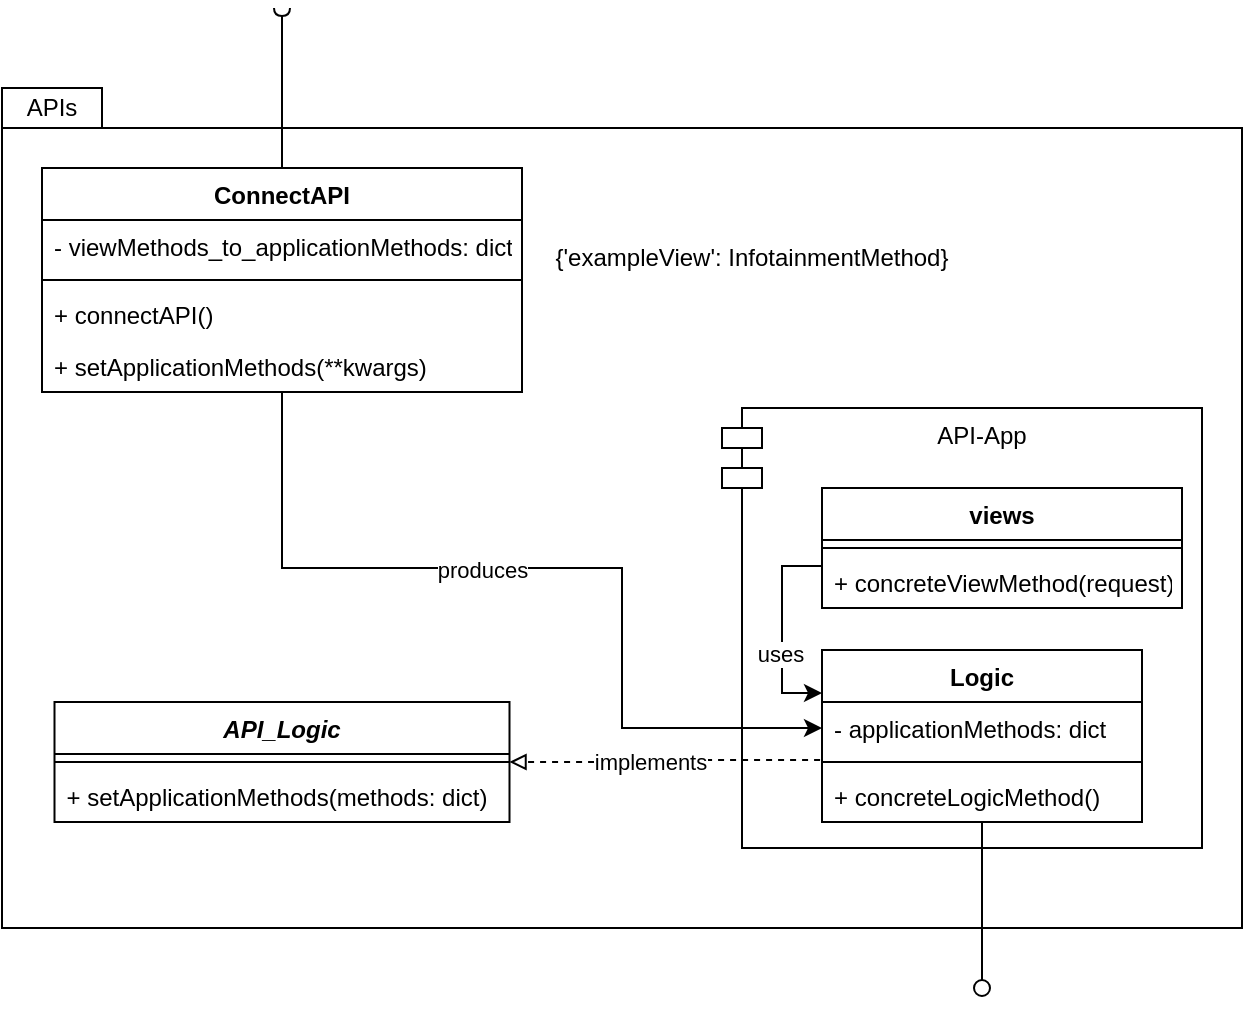 <mxfile version="20.5.3" type="embed"><diagram id="23iRSUPoRavnBvh4doch" name="Page-1"><mxGraphModel dx="1275" dy="814" grid="1" gridSize="10" guides="1" tooltips="1" connect="1" arrows="1" fold="1" page="1" pageScale="1" pageWidth="827" pageHeight="1169" math="0" shadow="0"><root><mxCell id="0"/><mxCell id="1" parent="0"/><mxCell id="7" value="" style="shape=folder;fontStyle=1;spacingTop=10;tabWidth=50;tabHeight=20;tabPosition=left;html=1;" vertex="1" parent="1"><mxGeometry x="150" y="130" width="620" height="420" as="geometry"/></mxCell><mxCell id="16" value="API-App" style="shape=module;align=left;spacingLeft=20;align=center;verticalAlign=top;" vertex="1" parent="1"><mxGeometry x="510" y="290" width="240" height="220" as="geometry"/></mxCell><mxCell id="27" style="edgeStyle=orthogonalEdgeStyle;rounded=0;orthogonalLoop=1;jettySize=auto;html=1;endArrow=classic;endFill=1;entryX=0;entryY=0.5;entryDx=0;entryDy=0;" edge="1" parent="1" source="2" target="20"><mxGeometry relative="1" as="geometry"><Array as="points"><mxPoint x="290" y="370"/><mxPoint x="460" y="370"/><mxPoint x="460" y="450"/></Array></mxGeometry></mxCell><mxCell id="35" value="produces" style="edgeLabel;html=1;align=center;verticalAlign=middle;resizable=0;points=[];" vertex="1" connectable="0" parent="27"><mxGeometry x="-0.046" y="-1" relative="1" as="geometry"><mxPoint x="-21" as="offset"/></mxGeometry></mxCell><mxCell id="2" value="ConnectAPI" style="swimlane;fontStyle=1;align=center;verticalAlign=top;childLayout=stackLayout;horizontal=1;startSize=26;horizontalStack=0;resizeParent=1;resizeParentMax=0;resizeLast=0;collapsible=1;marginBottom=0;" vertex="1" parent="1"><mxGeometry x="170" y="170" width="240" height="112" as="geometry"/></mxCell><mxCell id="3" value="- viewMethods_to_applicationMethods: dict" style="text;strokeColor=none;fillColor=none;align=left;verticalAlign=top;spacingLeft=4;spacingRight=4;overflow=hidden;rotatable=0;points=[[0,0.5],[1,0.5]];portConstraint=eastwest;" vertex="1" parent="2"><mxGeometry y="26" width="240" height="26" as="geometry"/></mxCell><mxCell id="4" value="" style="line;strokeWidth=1;fillColor=none;align=left;verticalAlign=middle;spacingTop=-1;spacingLeft=3;spacingRight=3;rotatable=0;labelPosition=right;points=[];portConstraint=eastwest;strokeColor=inherit;" vertex="1" parent="2"><mxGeometry y="52" width="240" height="8" as="geometry"/></mxCell><mxCell id="5" value="+ connectAPI()" style="text;strokeColor=none;fillColor=none;align=left;verticalAlign=top;spacingLeft=4;spacingRight=4;overflow=hidden;rotatable=0;points=[[0,0.5],[1,0.5]];portConstraint=eastwest;fontStyle=0" vertex="1" parent="2"><mxGeometry y="60" width="240" height="26" as="geometry"/></mxCell><mxCell id="6" value="+ setApplicationMethods(**kwargs)" style="text;strokeColor=none;fillColor=none;align=left;verticalAlign=top;spacingLeft=4;spacingRight=4;overflow=hidden;rotatable=0;points=[[0,0.5],[1,0.5]];portConstraint=eastwest;fontStyle=0" vertex="1" parent="2"><mxGeometry y="86" width="240" height="26" as="geometry"/></mxCell><mxCell id="8" value="API_Logic" style="swimlane;fontStyle=3;align=center;verticalAlign=top;childLayout=stackLayout;horizontal=1;startSize=26;horizontalStack=0;resizeParent=1;resizeParentMax=0;resizeLast=0;collapsible=1;marginBottom=0;" vertex="1" parent="1"><mxGeometry x="176.25" y="437" width="227.5" height="60" as="geometry"/></mxCell><mxCell id="10" value="" style="line;strokeWidth=1;fillColor=none;align=left;verticalAlign=middle;spacingTop=-1;spacingLeft=3;spacingRight=3;rotatable=0;labelPosition=right;points=[];portConstraint=eastwest;strokeColor=inherit;" vertex="1" parent="8"><mxGeometry y="26" width="227.5" height="8" as="geometry"/></mxCell><mxCell id="26" value="+ setApplicationMethods(methods: dict)" style="text;strokeColor=none;fillColor=none;align=left;verticalAlign=top;spacingLeft=4;spacingRight=4;overflow=hidden;rotatable=0;points=[[0,0.5],[1,0.5]];portConstraint=eastwest;" vertex="1" parent="8"><mxGeometry y="34" width="227.5" height="26" as="geometry"/></mxCell><mxCell id="12" value="views" style="swimlane;fontStyle=1;align=center;verticalAlign=top;childLayout=stackLayout;horizontal=1;startSize=26;horizontalStack=0;resizeParent=1;resizeParentMax=0;resizeLast=0;collapsible=1;marginBottom=0;" vertex="1" parent="1"><mxGeometry x="560" y="330" width="180" height="60" as="geometry"/></mxCell><mxCell id="14" value="" style="line;strokeWidth=1;fillColor=none;align=left;verticalAlign=middle;spacingTop=-1;spacingLeft=3;spacingRight=3;rotatable=0;labelPosition=right;points=[];portConstraint=eastwest;strokeColor=inherit;" vertex="1" parent="12"><mxGeometry y="26" width="180" height="8" as="geometry"/></mxCell><mxCell id="30" value="+ concreteViewMethod(request)" style="text;strokeColor=none;fillColor=none;align=left;verticalAlign=top;spacingLeft=4;spacingRight=4;overflow=hidden;rotatable=0;points=[[0,0.5],[1,0.5]];portConstraint=eastwest;" vertex="1" parent="12"><mxGeometry y="34" width="180" height="26" as="geometry"/></mxCell><mxCell id="17" style="edgeStyle=orthogonalEdgeStyle;rounded=0;orthogonalLoop=1;jettySize=auto;html=1;entryX=0;entryY=0.25;entryDx=0;entryDy=0;" edge="1" parent="1" target="19"><mxGeometry relative="1" as="geometry"><mxPoint x="560" y="369" as="sourcePoint"/><Array as="points"><mxPoint x="540" y="369"/><mxPoint x="540" y="433"/></Array></mxGeometry></mxCell><mxCell id="18" value="uses" style="edgeLabel;html=1;align=center;verticalAlign=middle;resizable=0;points=[];" vertex="1" connectable="0" parent="17"><mxGeometry x="0.234" y="-1" relative="1" as="geometry"><mxPoint as="offset"/></mxGeometry></mxCell><mxCell id="19" value="Logic" style="swimlane;fontStyle=1;align=center;verticalAlign=top;childLayout=stackLayout;horizontal=1;startSize=26;horizontalStack=0;resizeParent=1;resizeParentMax=0;resizeLast=0;collapsible=1;marginBottom=0;" vertex="1" parent="1"><mxGeometry x="560" y="411" width="160" height="86" as="geometry"/></mxCell><mxCell id="20" value="- applicationMethods: dict" style="text;strokeColor=none;fillColor=none;align=left;verticalAlign=top;spacingLeft=4;spacingRight=4;overflow=hidden;rotatable=0;points=[[0,0.5],[1,0.5]];portConstraint=eastwest;" vertex="1" parent="19"><mxGeometry y="26" width="160" height="26" as="geometry"/></mxCell><mxCell id="21" value="" style="line;strokeWidth=1;fillColor=none;align=left;verticalAlign=middle;spacingTop=-1;spacingLeft=3;spacingRight=3;rotatable=0;labelPosition=right;points=[];portConstraint=eastwest;strokeColor=inherit;" vertex="1" parent="19"><mxGeometry y="52" width="160" height="8" as="geometry"/></mxCell><mxCell id="32" value="+ concreteLogicMethod()" style="text;strokeColor=none;fillColor=none;align=left;verticalAlign=top;spacingLeft=4;spacingRight=4;overflow=hidden;rotatable=0;points=[[0,0.5],[1,0.5]];portConstraint=eastwest;" vertex="1" parent="19"><mxGeometry y="60" width="160" height="26" as="geometry"/></mxCell><mxCell id="23" style="edgeStyle=orthogonalEdgeStyle;rounded=0;orthogonalLoop=1;jettySize=auto;html=1;dashed=1;endArrow=block;endFill=0;exitX=-0.006;exitY=-0.192;exitDx=0;exitDy=0;exitPerimeter=0;" edge="1" parent="1" source="32" target="8"><mxGeometry relative="1" as="geometry"><mxPoint x="395" y="471" as="targetPoint"/></mxGeometry></mxCell><mxCell id="24" value="implements" style="edgeLabel;html=1;align=center;verticalAlign=middle;resizable=0;points=[];" vertex="1" connectable="0" parent="23"><mxGeometry x="0.107" y="2" relative="1" as="geometry"><mxPoint y="-2" as="offset"/></mxGeometry></mxCell><mxCell id="31" value="{'exampleView': InfotainmentMethod}" style="text;html=1;strokeColor=none;fillColor=none;align=center;verticalAlign=middle;whiteSpace=wrap;rounded=0;" vertex="1" parent="1"><mxGeometry x="420" y="200" width="210" height="30" as="geometry"/></mxCell><mxCell id="33" value="" style="html=1;verticalAlign=bottom;labelBackgroundColor=none;endArrow=halfCircle;endFill=0;endSize=2;rounded=0;exitX=0.5;exitY=0;exitDx=0;exitDy=0;" edge="1" parent="1" source="2"><mxGeometry width="160" relative="1" as="geometry"><mxPoint x="210" y="50" as="sourcePoint"/><mxPoint x="290" y="90" as="targetPoint"/></mxGeometry></mxCell><mxCell id="34" value="APIs" style="text;html=1;strokeColor=none;fillColor=none;align=center;verticalAlign=middle;whiteSpace=wrap;rounded=0;" vertex="1" parent="1"><mxGeometry x="150" y="130" width="50" height="20" as="geometry"/></mxCell><mxCell id="36" value="" style="html=1;verticalAlign=bottom;labelBackgroundColor=none;endArrow=oval;endFill=0;endSize=8;rounded=0;" edge="1" parent="1" source="19"><mxGeometry width="160" relative="1" as="geometry"><mxPoint x="480" y="600" as="sourcePoint"/><mxPoint x="640" y="580" as="targetPoint"/></mxGeometry></mxCell></root></mxGraphModel></diagram></mxfile>
